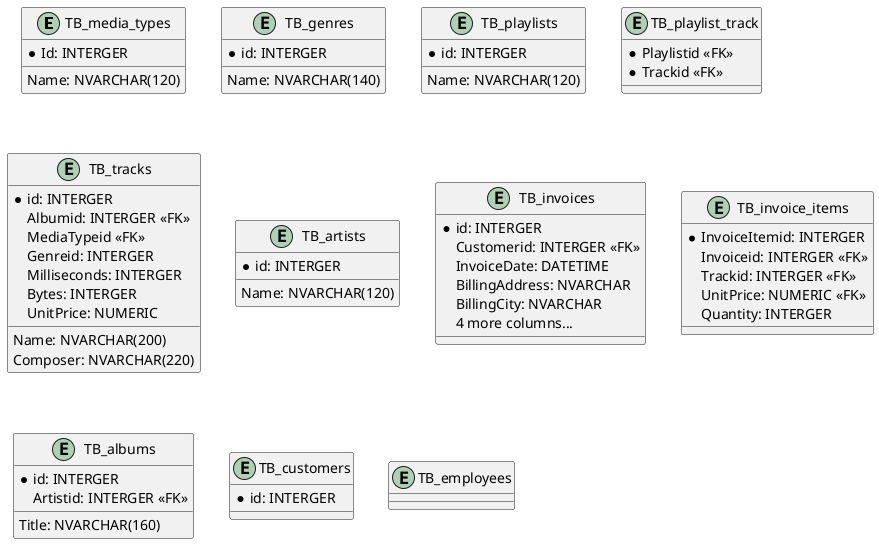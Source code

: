 @startuml

entity TB_media_types {
    * Id: INTERGER
    Name: NVARCHAR(120)
}

entity TB_genres {
    * id: INTERGER
    Name: NVARCHAR(140)
}

entity TB_playlists {
    * id: INTERGER
    Name: NVARCHAR(120)
}

entity TB_playlist_track{
    * Playlistid <<FK>>
    * Trackid <<FK>>
}

entity TB_tracks{
    * id: INTERGER
    Name: NVARCHAR(200)
    Albumid: INTERGER <<FK>>
    MediaTypeid <<FK>>
    Genreid: INTERGER
    Composer: NVARCHAR(220)
    Milliseconds: INTERGER
    Bytes: INTERGER
    UnitPrice: NUMERIC
}

entity TB_artists {
    * id: INTERGER
    Name: NVARCHAR(120)
}

entity TB_invoices {
    * id: INTERGER
    Customerid: INTERGER <<FK>>
    InvoiceDate: DATETIME
    BillingAddress: NVARCHAR
    BillingCity: NVARCHAR
    4 more columns...
}

entity TB_invoice_items {
    * InvoiceItemid: INTERGER
    Invoiceid: INTERGER <<FK>>
    Trackid: INTERGER <<FK>>
    UnitPrice: NUMERIC <<FK>>
    Quantity: INTERGER
}

entity TB_albums {
    * id: INTERGER
    Title: NVARCHAR(160)
    Artistid: INTERGER <<FK>>
}

entity TB_customers {
    * id: INTERGER
}

entity TB_employees {

}

@enduml
